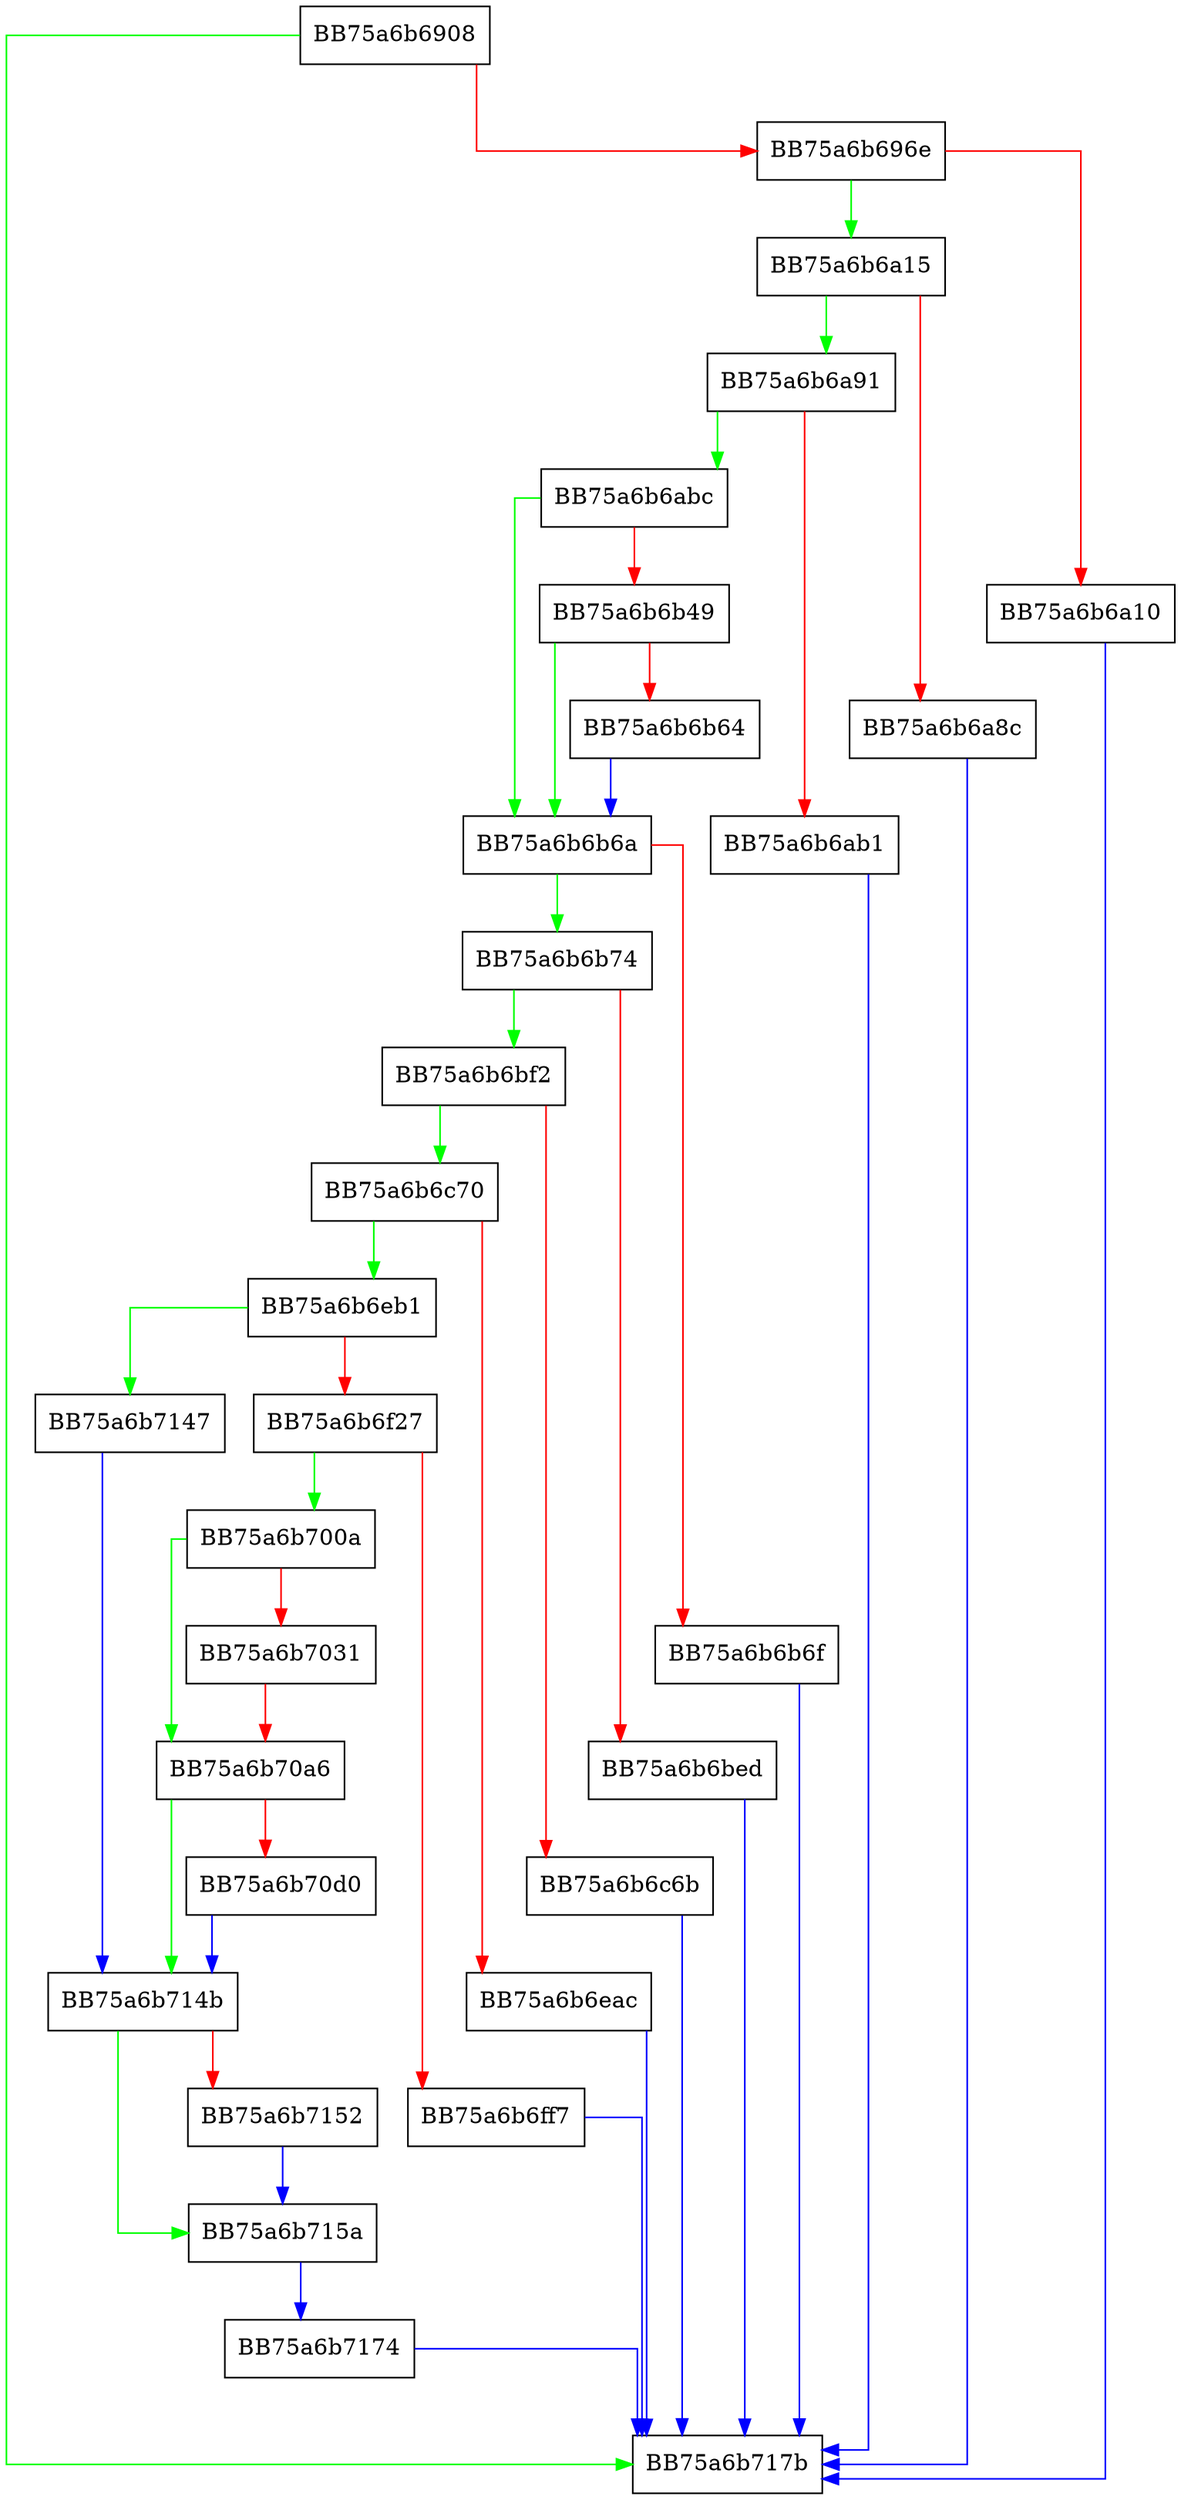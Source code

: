 digraph configure {
  node [shape="box"];
  graph [splines=ortho];
  BB75a6b6908 -> BB75a6b717b [color="green"];
  BB75a6b6908 -> BB75a6b696e [color="red"];
  BB75a6b696e -> BB75a6b6a15 [color="green"];
  BB75a6b696e -> BB75a6b6a10 [color="red"];
  BB75a6b6a10 -> BB75a6b717b [color="blue"];
  BB75a6b6a15 -> BB75a6b6a91 [color="green"];
  BB75a6b6a15 -> BB75a6b6a8c [color="red"];
  BB75a6b6a8c -> BB75a6b717b [color="blue"];
  BB75a6b6a91 -> BB75a6b6abc [color="green"];
  BB75a6b6a91 -> BB75a6b6ab1 [color="red"];
  BB75a6b6ab1 -> BB75a6b717b [color="blue"];
  BB75a6b6abc -> BB75a6b6b6a [color="green"];
  BB75a6b6abc -> BB75a6b6b49 [color="red"];
  BB75a6b6b49 -> BB75a6b6b6a [color="green"];
  BB75a6b6b49 -> BB75a6b6b64 [color="red"];
  BB75a6b6b64 -> BB75a6b6b6a [color="blue"];
  BB75a6b6b6a -> BB75a6b6b74 [color="green"];
  BB75a6b6b6a -> BB75a6b6b6f [color="red"];
  BB75a6b6b6f -> BB75a6b717b [color="blue"];
  BB75a6b6b74 -> BB75a6b6bf2 [color="green"];
  BB75a6b6b74 -> BB75a6b6bed [color="red"];
  BB75a6b6bed -> BB75a6b717b [color="blue"];
  BB75a6b6bf2 -> BB75a6b6c70 [color="green"];
  BB75a6b6bf2 -> BB75a6b6c6b [color="red"];
  BB75a6b6c6b -> BB75a6b717b [color="blue"];
  BB75a6b6c70 -> BB75a6b6eb1 [color="green"];
  BB75a6b6c70 -> BB75a6b6eac [color="red"];
  BB75a6b6eac -> BB75a6b717b [color="blue"];
  BB75a6b6eb1 -> BB75a6b7147 [color="green"];
  BB75a6b6eb1 -> BB75a6b6f27 [color="red"];
  BB75a6b6f27 -> BB75a6b700a [color="green"];
  BB75a6b6f27 -> BB75a6b6ff7 [color="red"];
  BB75a6b6ff7 -> BB75a6b717b [color="blue"];
  BB75a6b700a -> BB75a6b70a6 [color="green"];
  BB75a6b700a -> BB75a6b7031 [color="red"];
  BB75a6b7031 -> BB75a6b70a6 [color="red"];
  BB75a6b70a6 -> BB75a6b714b [color="green"];
  BB75a6b70a6 -> BB75a6b70d0 [color="red"];
  BB75a6b70d0 -> BB75a6b714b [color="blue"];
  BB75a6b7147 -> BB75a6b714b [color="blue"];
  BB75a6b714b -> BB75a6b715a [color="green"];
  BB75a6b714b -> BB75a6b7152 [color="red"];
  BB75a6b7152 -> BB75a6b715a [color="blue"];
  BB75a6b715a -> BB75a6b7174 [color="blue"];
  BB75a6b7174 -> BB75a6b717b [color="blue"];
}